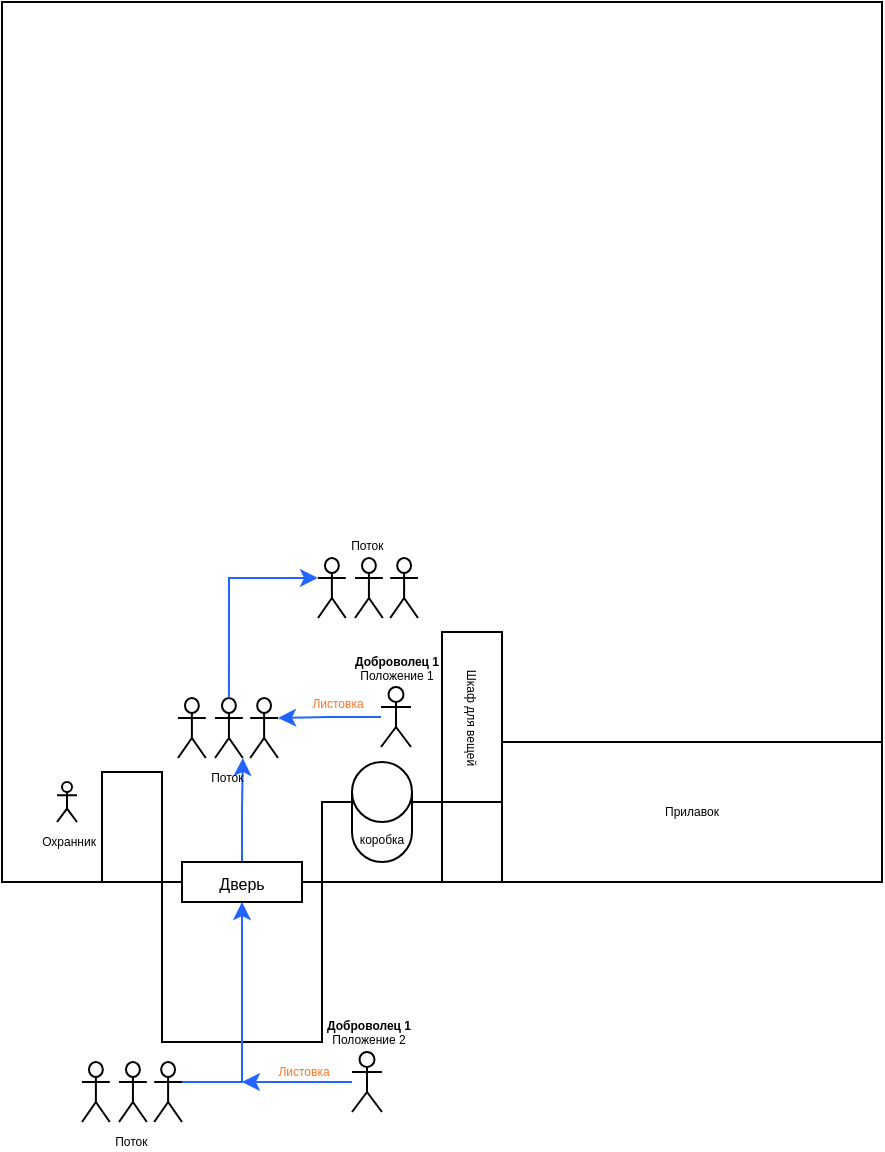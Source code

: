 <mxfile version="20.2.3" type="github">
  <diagram id="MZlPnt6dbEGvxC-9J3r3" name="Страница 1">
    <mxGraphModel dx="553" dy="306" grid="1" gridSize="10" guides="1" tooltips="1" connect="1" arrows="1" fold="1" page="1" pageScale="1" pageWidth="827" pageHeight="1169" math="0" shadow="0">
      <root>
        <mxCell id="0" />
        <mxCell id="1" parent="0" />
        <mxCell id="5aGmnt3CXDq8jBRWBJYF-2" value="" style="whiteSpace=wrap;html=1;aspect=fixed;" vertex="1" parent="1">
          <mxGeometry x="120" y="120" width="440" height="440" as="geometry" />
        </mxCell>
        <mxCell id="5aGmnt3CXDq8jBRWBJYF-4" value="" style="whiteSpace=wrap;html=1;aspect=fixed;" vertex="1" parent="1">
          <mxGeometry x="200" y="560" width="80" height="80" as="geometry" />
        </mxCell>
        <mxCell id="5aGmnt3CXDq8jBRWBJYF-28" style="edgeStyle=orthogonalEdgeStyle;rounded=0;orthogonalLoop=1;jettySize=auto;html=1;exitX=0.5;exitY=0;exitDx=0;exitDy=0;fontSize=8;fontColor=#FF7424;strokeColor=#2164FF;entryX=1;entryY=1;entryDx=0;entryDy=0;entryPerimeter=0;" edge="1" parent="1" source="5aGmnt3CXDq8jBRWBJYF-3" target="5aGmnt3CXDq8jBRWBJYF-26">
          <mxGeometry relative="1" as="geometry">
            <mxPoint x="240" y="510" as="targetPoint" />
          </mxGeometry>
        </mxCell>
        <mxCell id="5aGmnt3CXDq8jBRWBJYF-3" value="&lt;font style=&quot;font-size: 8px;&quot;&gt;Дверь&lt;/font&gt;" style="rounded=0;whiteSpace=wrap;html=1;" vertex="1" parent="1">
          <mxGeometry x="210" y="550" width="60" height="20" as="geometry" />
        </mxCell>
        <mxCell id="5aGmnt3CXDq8jBRWBJYF-6" value="" style="rounded=0;whiteSpace=wrap;html=1;" vertex="1" parent="1">
          <mxGeometry x="280" y="520" width="60" height="40" as="geometry" />
        </mxCell>
        <mxCell id="5aGmnt3CXDq8jBRWBJYF-7" value="&lt;font style=&quot;font-size: 6px;&quot;&gt;коробка&lt;/font&gt;" style="shape=cylinder3;whiteSpace=wrap;html=1;boundedLbl=1;backgroundOutline=1;size=15;labelPosition=center;verticalLabelPosition=middle;align=center;verticalAlign=bottom;spacingTop=0;" vertex="1" parent="1">
          <mxGeometry x="295" y="500" width="30" height="50" as="geometry" />
        </mxCell>
        <mxCell id="5aGmnt3CXDq8jBRWBJYF-8" value="Шкаф для вещей" style="rounded=0;whiteSpace=wrap;html=1;fontSize=6;rotation=90;" vertex="1" parent="1">
          <mxGeometry x="312.5" y="462.5" width="85" height="30" as="geometry" />
        </mxCell>
        <mxCell id="5aGmnt3CXDq8jBRWBJYF-9" value="Прилавок" style="rounded=0;whiteSpace=wrap;html=1;fontSize=6;" vertex="1" parent="1">
          <mxGeometry x="370" y="490" width="190" height="70" as="geometry" />
        </mxCell>
        <mxCell id="5aGmnt3CXDq8jBRWBJYF-10" value="" style="rounded=0;whiteSpace=wrap;html=1;fontSize=6;rotation=90;" vertex="1" parent="1">
          <mxGeometry x="157.5" y="517.5" width="55" height="30" as="geometry" />
        </mxCell>
        <mxCell id="5aGmnt3CXDq8jBRWBJYF-11" value="Охранник" style="shape=umlActor;verticalLabelPosition=bottom;verticalAlign=top;html=1;outlineConnect=0;fontSize=6;" vertex="1" parent="1">
          <mxGeometry x="147.5" y="510" width="10" height="20" as="geometry" />
        </mxCell>
        <mxCell id="5aGmnt3CXDq8jBRWBJYF-30" style="edgeStyle=orthogonalEdgeStyle;rounded=0;orthogonalLoop=1;jettySize=auto;html=1;entryX=1;entryY=0.333;entryDx=0;entryDy=0;entryPerimeter=0;fontSize=8;fontColor=#FF7424;strokeColor=#2164FF;" edge="1" parent="1" source="5aGmnt3CXDq8jBRWBJYF-12" target="5aGmnt3CXDq8jBRWBJYF-27">
          <mxGeometry relative="1" as="geometry" />
        </mxCell>
        <mxCell id="5aGmnt3CXDq8jBRWBJYF-12" value="&lt;b&gt;Доброволец 1&lt;/b&gt;&lt;br&gt;Положение 1" style="shape=umlActor;verticalLabelPosition=top;verticalAlign=bottom;html=1;outlineConnect=0;fontSize=6;labelPosition=center;align=center;" vertex="1" parent="1">
          <mxGeometry x="309.5" y="462.5" width="15" height="30" as="geometry" />
        </mxCell>
        <mxCell id="5aGmnt3CXDq8jBRWBJYF-22" style="edgeStyle=orthogonalEdgeStyle;rounded=0;orthogonalLoop=1;jettySize=auto;html=1;fontSize=6;fontColor=#FF7424;strokeColor=#2164FF;" edge="1" parent="1" source="5aGmnt3CXDq8jBRWBJYF-13">
          <mxGeometry relative="1" as="geometry">
            <mxPoint x="240" y="660" as="targetPoint" />
          </mxGeometry>
        </mxCell>
        <mxCell id="5aGmnt3CXDq8jBRWBJYF-13" value="&lt;b&gt;Доброволец 1&lt;/b&gt;&lt;br&gt;Положение 2" style="shape=umlActor;verticalLabelPosition=top;verticalAlign=bottom;html=1;outlineConnect=0;fontSize=6;labelPosition=center;align=center;" vertex="1" parent="1">
          <mxGeometry x="295" y="645" width="15" height="30" as="geometry" />
        </mxCell>
        <mxCell id="5aGmnt3CXDq8jBRWBJYF-19" value="" style="group" vertex="1" connectable="0" parent="1">
          <mxGeometry x="160" y="650" width="50" height="30" as="geometry" />
        </mxCell>
        <mxCell id="5aGmnt3CXDq8jBRWBJYF-15" value="" style="shape=umlActor;verticalLabelPosition=bottom;verticalAlign=top;html=1;outlineConnect=0;fontSize=6;" vertex="1" parent="5aGmnt3CXDq8jBRWBJYF-19">
          <mxGeometry width="13.889" height="30" as="geometry" />
        </mxCell>
        <mxCell id="5aGmnt3CXDq8jBRWBJYF-16" value="Поток&amp;nbsp;" style="shape=umlActor;verticalLabelPosition=bottom;verticalAlign=top;html=1;outlineConnect=0;fontSize=6;" vertex="1" parent="5aGmnt3CXDq8jBRWBJYF-19">
          <mxGeometry x="18.519" width="13.889" height="30" as="geometry" />
        </mxCell>
        <mxCell id="5aGmnt3CXDq8jBRWBJYF-17" value="" style="shape=umlActor;verticalLabelPosition=bottom;verticalAlign=top;html=1;outlineConnect=0;fontSize=6;" vertex="1" parent="5aGmnt3CXDq8jBRWBJYF-19">
          <mxGeometry x="36.111" width="13.889" height="30" as="geometry" />
        </mxCell>
        <mxCell id="5aGmnt3CXDq8jBRWBJYF-20" style="edgeStyle=orthogonalEdgeStyle;rounded=0;orthogonalLoop=1;jettySize=auto;html=1;entryX=0.5;entryY=1;entryDx=0;entryDy=0;fontSize=6;fillColor=#e51400;strokeColor=#2164FF;" edge="1" parent="1" source="5aGmnt3CXDq8jBRWBJYF-17" target="5aGmnt3CXDq8jBRWBJYF-3">
          <mxGeometry relative="1" as="geometry">
            <Array as="points">
              <mxPoint x="240" y="660" />
            </Array>
          </mxGeometry>
        </mxCell>
        <mxCell id="5aGmnt3CXDq8jBRWBJYF-23" value="Листовка" style="text;html=1;strokeColor=none;fillColor=none;align=center;verticalAlign=middle;whiteSpace=wrap;rounded=0;fontSize=6;fontColor=#FF7424;" vertex="1" parent="1">
          <mxGeometry x="256" y="650" width="30" height="10" as="geometry" />
        </mxCell>
        <mxCell id="5aGmnt3CXDq8jBRWBJYF-24" value="" style="group" vertex="1" connectable="0" parent="1">
          <mxGeometry x="208" y="468" width="50" height="30" as="geometry" />
        </mxCell>
        <mxCell id="5aGmnt3CXDq8jBRWBJYF-25" value="" style="shape=umlActor;verticalLabelPosition=bottom;verticalAlign=top;html=1;outlineConnect=0;fontSize=6;" vertex="1" parent="5aGmnt3CXDq8jBRWBJYF-24">
          <mxGeometry width="13.889" height="30" as="geometry" />
        </mxCell>
        <mxCell id="5aGmnt3CXDq8jBRWBJYF-26" value="Поток&amp;nbsp;" style="shape=umlActor;verticalLabelPosition=bottom;verticalAlign=top;html=1;outlineConnect=0;fontSize=6;" vertex="1" parent="5aGmnt3CXDq8jBRWBJYF-24">
          <mxGeometry x="18.519" width="13.889" height="30" as="geometry" />
        </mxCell>
        <mxCell id="5aGmnt3CXDq8jBRWBJYF-27" value="" style="shape=umlActor;verticalLabelPosition=bottom;verticalAlign=top;html=1;outlineConnect=0;fontSize=6;" vertex="1" parent="5aGmnt3CXDq8jBRWBJYF-24">
          <mxGeometry x="36.111" width="13.889" height="30" as="geometry" />
        </mxCell>
        <mxCell id="5aGmnt3CXDq8jBRWBJYF-31" value="Листовка" style="text;html=1;strokeColor=none;fillColor=none;align=center;verticalAlign=middle;whiteSpace=wrap;rounded=0;fontSize=6;fontColor=#FF7424;" vertex="1" parent="1">
          <mxGeometry x="273" y="466" width="30" height="10" as="geometry" />
        </mxCell>
        <mxCell id="5aGmnt3CXDq8jBRWBJYF-38" style="edgeStyle=orthogonalEdgeStyle;rounded=0;orthogonalLoop=1;jettySize=auto;html=1;entryX=0;entryY=0.333;entryDx=0;entryDy=0;entryPerimeter=0;fontSize=8;fontColor=#FF7424;strokeColor=#2164FF;exitX=0.5;exitY=0;exitDx=0;exitDy=0;exitPerimeter=0;" edge="1" parent="1" source="5aGmnt3CXDq8jBRWBJYF-26" target="5aGmnt3CXDq8jBRWBJYF-35">
          <mxGeometry relative="1" as="geometry" />
        </mxCell>
        <mxCell id="5aGmnt3CXDq8jBRWBJYF-40" value="" style="group" vertex="1" connectable="0" parent="1">
          <mxGeometry x="278" y="398" width="50" height="30" as="geometry" />
        </mxCell>
        <mxCell id="5aGmnt3CXDq8jBRWBJYF-35" value="" style="shape=umlActor;verticalLabelPosition=bottom;verticalAlign=top;html=1;outlineConnect=0;fontSize=6;" vertex="1" parent="5aGmnt3CXDq8jBRWBJYF-40">
          <mxGeometry width="13.889" height="30" as="geometry" />
        </mxCell>
        <mxCell id="5aGmnt3CXDq8jBRWBJYF-36" value="Поток&amp;nbsp;" style="shape=umlActor;verticalLabelPosition=top;verticalAlign=bottom;html=1;outlineConnect=0;fontSize=6;labelPosition=center;align=center;" vertex="1" parent="5aGmnt3CXDq8jBRWBJYF-40">
          <mxGeometry x="18.519" width="13.889" height="30" as="geometry" />
        </mxCell>
        <mxCell id="5aGmnt3CXDq8jBRWBJYF-37" value="" style="shape=umlActor;verticalLabelPosition=bottom;verticalAlign=top;html=1;outlineConnect=0;fontSize=6;" vertex="1" parent="5aGmnt3CXDq8jBRWBJYF-40">
          <mxGeometry x="36.111" width="13.889" height="30" as="geometry" />
        </mxCell>
      </root>
    </mxGraphModel>
  </diagram>
</mxfile>
